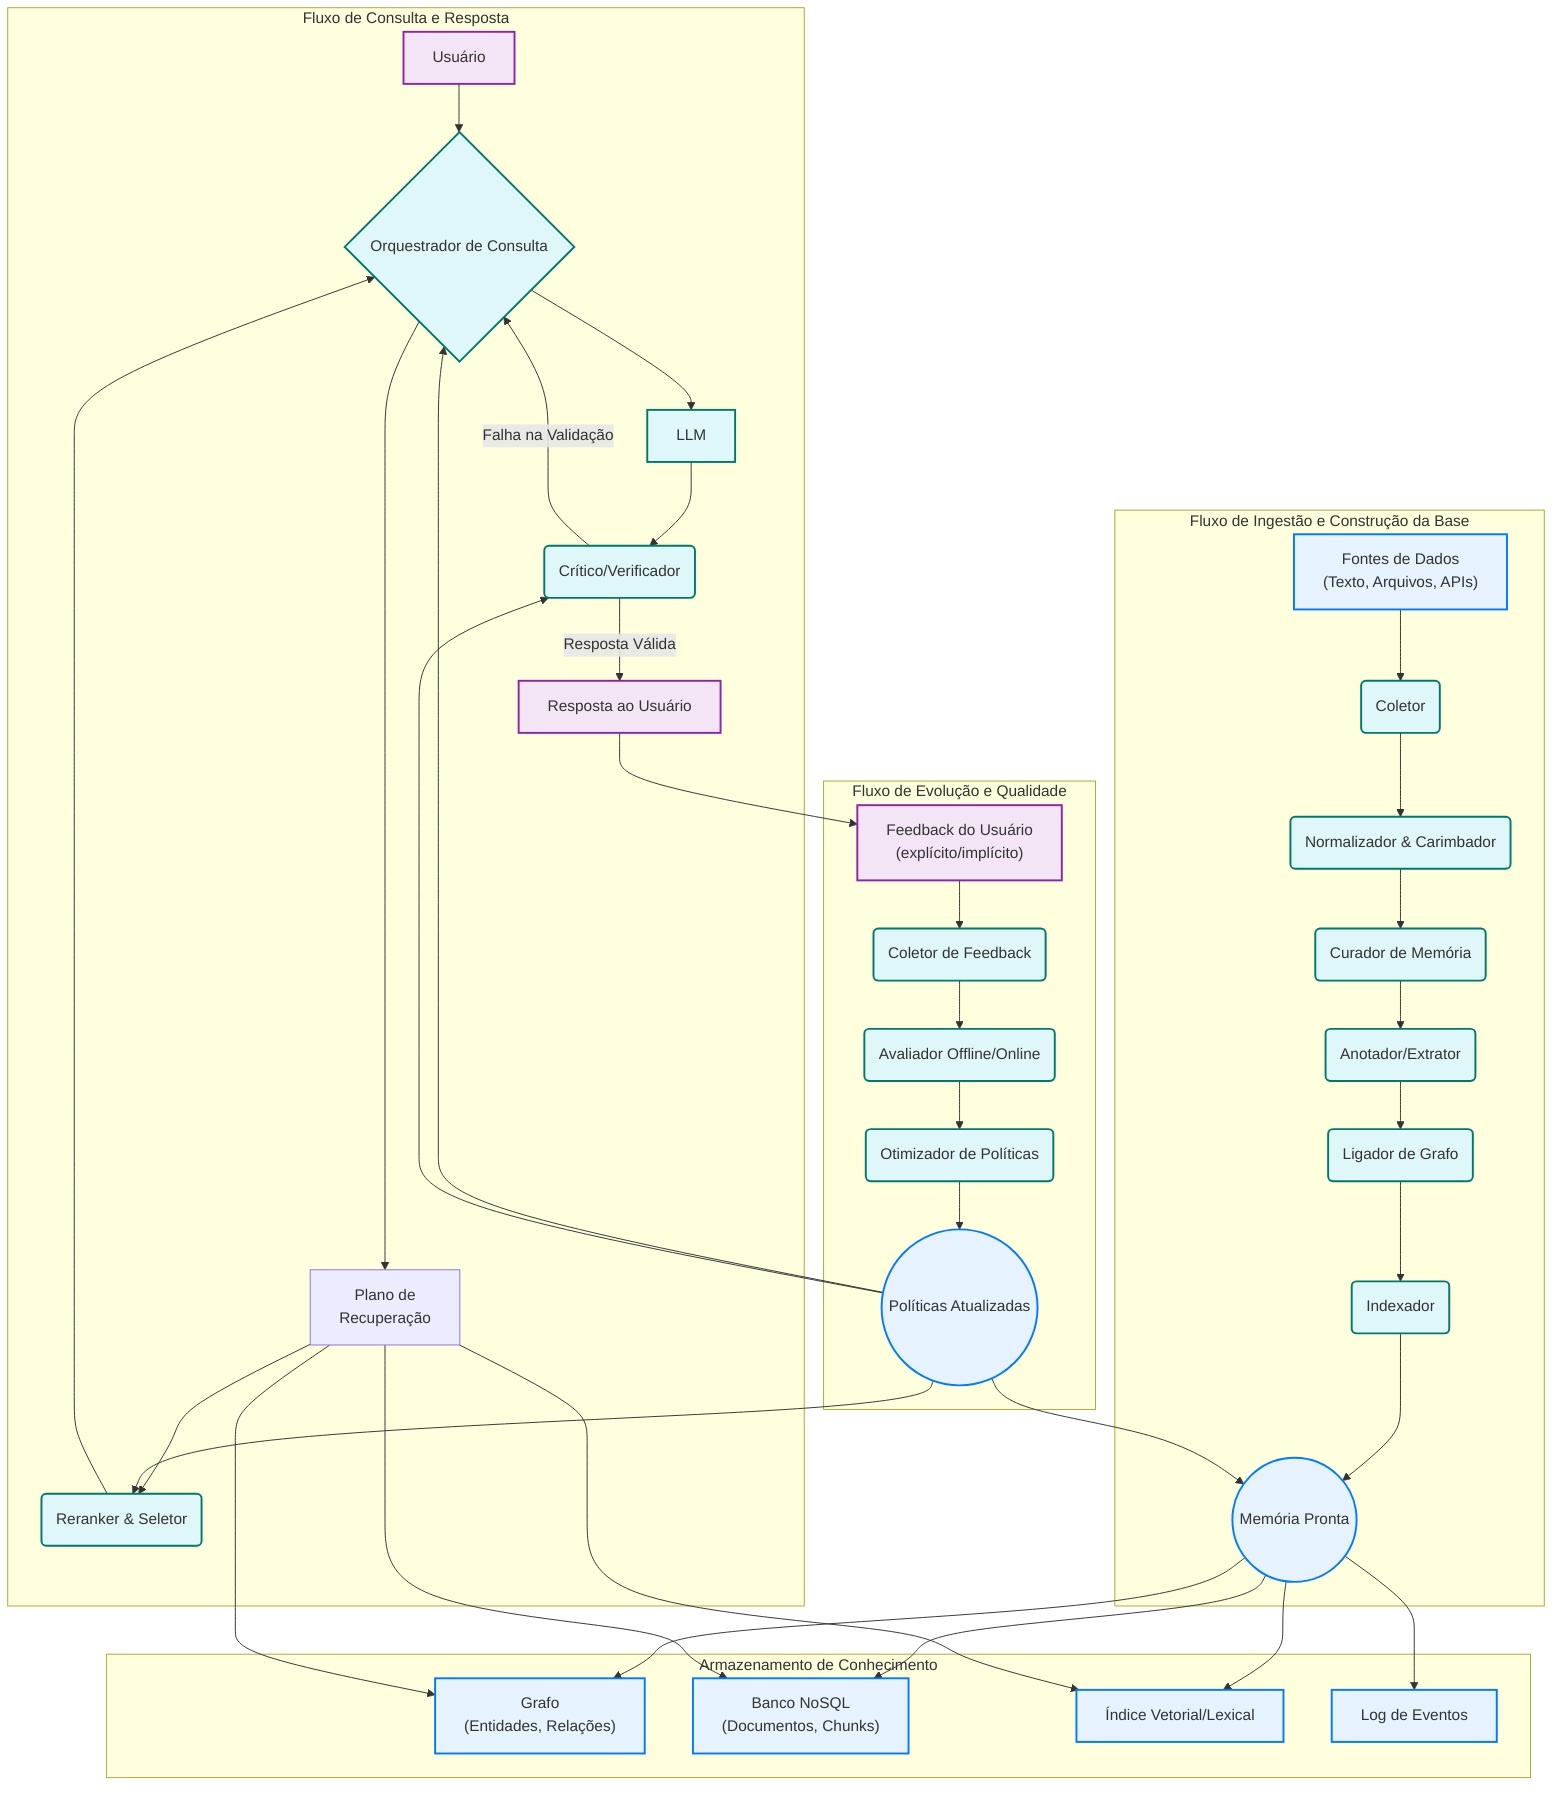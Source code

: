 graph TD
    subgraph "Fluxo de Ingestão e Construção da Base"
        A1["Fontes de Dados
(Texto, Arquivos, APIs)"] --> A2(Coletor)
        A2 --> A3(Normalizador & Carimbador)
        A3 --> A4(Curador de Memória)
        A4 --> A5(Anotador/Extrator)
        A5 --> A6(Ligador de Grafo)
        A6 --> A7(Indexador)
        A7 --> A8((Memória Pronta))
    end

    subgraph "Armazenamento de Conhecimento"
        S1["Grafo
(Entidades, Relações)"]
        S2["Banco NoSQL
(Documentos, Chunks)"]
        S3["Índice Vetorial/Lexical"]
        S4["Log de Eventos"]
    end

    subgraph "Fluxo de Consulta e Resposta"
        B1[Usuário] --> B2{Orquestrador de Consulta}
        B2 --> B3["Plano de
Recuperação"]
        B3 --> B4(Reranker & Seletor)
        B4 --> B2
        B2 --> B5[LLM]
        B5 --> B6(Crítico/Verificador)
        B6 -- Resposta Válida --> B7[Resposta ao Usuário]
        B6 -- Falha na Validação --> B2
    end

    subgraph "Fluxo de Evolução e Qualidade"
        C1["Feedback do Usuário
(explícito/implícito)"] --> C2(Coletor de Feedback)
        C2 --> C3(Avaliador Offline/Online)
        C3 --> C4(Otimizador de Políticas)
        C4 --> C5((Políticas Atualizadas))
    end

    %% Conexões entre os Fluxos
    A8 --> S1
    A8 --> S2
    A8 --> S3
    A8 --> S4

    B3 --> S1
    B3 --> S2
    B3 --> S3

    B7 --> C1

    C5 --> B2
    C5 --> B4
    C5 --> B6
    C5 --> A8

    classDef data fill:#e6f3ff,stroke:#007bff,stroke-width:2px
    classDef agent fill:#e0f7fa,stroke:#00796b,stroke-width:2px
    classDef system fill:#fff9c4,stroke:#fbc02d,stroke-width:2px
    classDef feedback fill:#f3e5f5,stroke:#8e24aa,stroke-width:2px

    class A1,S1,S2,S3,S4,A8,C5 data
    class A2,A3,A4,A5,A6,A7,B2,B4,B5,B6,C2,C3,C4 agent
    class B1,B7,C1 feedback